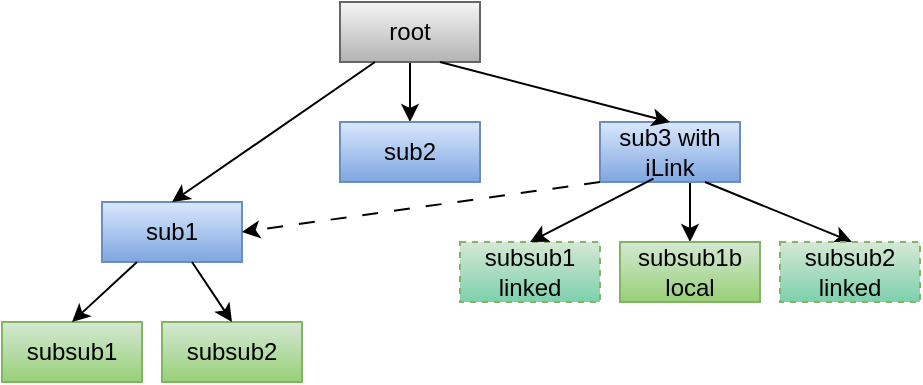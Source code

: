 <mxfile version="21.3.4" type="device">
  <diagram name="Seite-1" id="J7wPt4fXxp6ta61tr3np">
    <mxGraphModel dx="674" dy="594" grid="1" gridSize="10" guides="1" tooltips="1" connect="1" arrows="1" fold="1" page="1" pageScale="1" pageWidth="827" pageHeight="1169" math="0" shadow="0">
      <root>
        <mxCell id="0" />
        <mxCell id="1" parent="0" />
        <mxCell id="hEOSQhaxAGGTtlmx5IJA-8" style="edgeStyle=orthogonalEdgeStyle;rounded=0;orthogonalLoop=1;jettySize=auto;html=1;exitX=0.5;exitY=1;exitDx=0;exitDy=0;entryX=0.5;entryY=0;entryDx=0;entryDy=0;" edge="1" parent="1" source="hEOSQhaxAGGTtlmx5IJA-1" target="hEOSQhaxAGGTtlmx5IJA-3">
          <mxGeometry relative="1" as="geometry" />
        </mxCell>
        <mxCell id="hEOSQhaxAGGTtlmx5IJA-1" value="root" style="rounded=0;whiteSpace=wrap;html=1;fillStyle=auto;fillColor=#f5f5f5;gradientColor=#b3b3b3;strokeColor=#666666;shadow=0;fontColor=#000000;" vertex="1" parent="1">
          <mxGeometry x="240" y="80" width="70" height="30" as="geometry" />
        </mxCell>
        <mxCell id="hEOSQhaxAGGTtlmx5IJA-2" value="sub1" style="rounded=0;whiteSpace=wrap;html=1;fillColor=#dae8fc;gradientColor=#7ea6e0;strokeColor=#6c8ebf;fontColor=#000000;" vertex="1" parent="1">
          <mxGeometry x="121" y="180" width="70" height="30" as="geometry" />
        </mxCell>
        <mxCell id="hEOSQhaxAGGTtlmx5IJA-3" value="sub2" style="rounded=0;whiteSpace=wrap;html=1;fillColor=#dae8fc;gradientColor=#7ea6e0;strokeColor=#6c8ebf;fontColor=#000000;" vertex="1" parent="1">
          <mxGeometry x="240" y="140" width="70" height="30" as="geometry" />
        </mxCell>
        <mxCell id="hEOSQhaxAGGTtlmx5IJA-23" style="edgeStyle=orthogonalEdgeStyle;rounded=0;orthogonalLoop=1;jettySize=auto;html=1;exitX=0.5;exitY=1;exitDx=0;exitDy=0;entryX=0.5;entryY=0;entryDx=0;entryDy=0;" edge="1" parent="1" source="hEOSQhaxAGGTtlmx5IJA-4" target="hEOSQhaxAGGTtlmx5IJA-22">
          <mxGeometry relative="1" as="geometry" />
        </mxCell>
        <mxCell id="hEOSQhaxAGGTtlmx5IJA-4" value="sub3 with iLink" style="rounded=0;whiteSpace=wrap;html=1;fillColor=#dae8fc;gradientColor=#7ea6e0;strokeColor=#6c8ebf;fontColor=#000000;" vertex="1" parent="1">
          <mxGeometry x="370" y="140" width="70" height="30" as="geometry" />
        </mxCell>
        <mxCell id="hEOSQhaxAGGTtlmx5IJA-5" value="" style="endArrow=classic;html=1;rounded=0;entryX=0.5;entryY=0;entryDx=0;entryDy=0;exitX=0.25;exitY=1;exitDx=0;exitDy=0;" edge="1" parent="1" source="hEOSQhaxAGGTtlmx5IJA-1" target="hEOSQhaxAGGTtlmx5IJA-2">
          <mxGeometry width="50" height="50" relative="1" as="geometry">
            <mxPoint x="320" y="330" as="sourcePoint" />
            <mxPoint x="370" y="280" as="targetPoint" />
          </mxGeometry>
        </mxCell>
        <mxCell id="hEOSQhaxAGGTtlmx5IJA-11" value="" style="endArrow=classic;html=1;rounded=0;entryX=0.5;entryY=0;entryDx=0;entryDy=0;" edge="1" parent="1" target="hEOSQhaxAGGTtlmx5IJA-4">
          <mxGeometry width="50" height="50" relative="1" as="geometry">
            <mxPoint x="290" y="110" as="sourcePoint" />
            <mxPoint x="195" y="150" as="targetPoint" />
          </mxGeometry>
        </mxCell>
        <mxCell id="hEOSQhaxAGGTtlmx5IJA-12" value="subsub1" style="rounded=0;whiteSpace=wrap;html=1;fillColor=#d5e8d4;gradientColor=#97d077;strokeColor=#82b366;fontColor=#000000;" vertex="1" parent="1">
          <mxGeometry x="71" y="240" width="70" height="30" as="geometry" />
        </mxCell>
        <mxCell id="hEOSQhaxAGGTtlmx5IJA-13" value="subsub2" style="rounded=0;whiteSpace=wrap;html=1;fillColor=#d5e8d4;gradientColor=#97d077;strokeColor=#82b366;fontColor=#000000;" vertex="1" parent="1">
          <mxGeometry x="151" y="240" width="70" height="30" as="geometry" />
        </mxCell>
        <mxCell id="hEOSQhaxAGGTtlmx5IJA-16" value="" style="endArrow=classic;html=1;rounded=0;entryX=0.5;entryY=0;entryDx=0;entryDy=0;exitX=0.25;exitY=1;exitDx=0;exitDy=0;" edge="1" parent="1" source="hEOSQhaxAGGTtlmx5IJA-2" target="hEOSQhaxAGGTtlmx5IJA-12">
          <mxGeometry width="50" height="50" relative="1" as="geometry">
            <mxPoint x="291" y="370" as="sourcePoint" />
            <mxPoint x="341" y="320" as="targetPoint" />
          </mxGeometry>
        </mxCell>
        <mxCell id="hEOSQhaxAGGTtlmx5IJA-17" value="" style="endArrow=classic;html=1;rounded=0;entryX=0.5;entryY=0;entryDx=0;entryDy=0;" edge="1" parent="1" source="hEOSQhaxAGGTtlmx5IJA-2" target="hEOSQhaxAGGTtlmx5IJA-13">
          <mxGeometry width="50" height="50" relative="1" as="geometry">
            <mxPoint x="166" y="220" as="sourcePoint" />
            <mxPoint x="116" y="250" as="targetPoint" />
          </mxGeometry>
        </mxCell>
        <mxCell id="hEOSQhaxAGGTtlmx5IJA-19" value="" style="endArrow=classic;html=1;rounded=0;dashed=1;dashPattern=8 8;entryX=1;entryY=0.5;entryDx=0;entryDy=0;exitX=0;exitY=1;exitDx=0;exitDy=0;" edge="1" parent="1" source="hEOSQhaxAGGTtlmx5IJA-4" target="hEOSQhaxAGGTtlmx5IJA-2">
          <mxGeometry width="50" height="50" relative="1" as="geometry">
            <mxPoint x="320" y="330" as="sourcePoint" />
            <mxPoint x="370" y="280" as="targetPoint" />
          </mxGeometry>
        </mxCell>
        <mxCell id="hEOSQhaxAGGTtlmx5IJA-20" value="subsub1 linked" style="rounded=0;whiteSpace=wrap;html=1;dashed=1;fillColor=#d5e8d4;gradientColor=#7DD0AC;strokeColor=#82b366;fontColor=#000000;" vertex="1" parent="1">
          <mxGeometry x="300" y="200" width="70" height="30" as="geometry" />
        </mxCell>
        <mxCell id="hEOSQhaxAGGTtlmx5IJA-22" value="subsub1b local" style="rounded=0;whiteSpace=wrap;html=1;fillColor=#d5e8d4;gradientColor=#97d077;strokeColor=#82b366;fontColor=#000000;" vertex="1" parent="1">
          <mxGeometry x="380" y="200" width="70" height="30" as="geometry" />
        </mxCell>
        <mxCell id="hEOSQhaxAGGTtlmx5IJA-24" value="" style="endArrow=classic;html=1;rounded=0;entryX=0.5;entryY=0;entryDx=0;entryDy=0;exitX=0.382;exitY=0.943;exitDx=0;exitDy=0;exitPerimeter=0;" edge="1" parent="1" source="hEOSQhaxAGGTtlmx5IJA-4" target="hEOSQhaxAGGTtlmx5IJA-20">
          <mxGeometry width="50" height="50" relative="1" as="geometry">
            <mxPoint x="320" y="330" as="sourcePoint" />
            <mxPoint x="370" y="280" as="targetPoint" />
          </mxGeometry>
        </mxCell>
        <mxCell id="hEOSQhaxAGGTtlmx5IJA-25" value="" style="endArrow=classic;html=1;rounded=0;entryX=0.5;entryY=0;entryDx=0;entryDy=0;exitX=0.75;exitY=1;exitDx=0;exitDy=0;" edge="1" parent="1" source="hEOSQhaxAGGTtlmx5IJA-4">
          <mxGeometry width="50" height="50" relative="1" as="geometry">
            <mxPoint x="320" y="330" as="sourcePoint" />
            <mxPoint x="496" y="200" as="targetPoint" />
          </mxGeometry>
        </mxCell>
        <mxCell id="hEOSQhaxAGGTtlmx5IJA-26" value="subsub2 linked" style="rounded=0;whiteSpace=wrap;html=1;dashed=1;fillColor=#d5e8d4;gradientColor=#7DD0AC;strokeColor=#82b366;fontColor=#000000;" vertex="1" parent="1">
          <mxGeometry x="460" y="200" width="70" height="30" as="geometry" />
        </mxCell>
      </root>
    </mxGraphModel>
  </diagram>
</mxfile>
